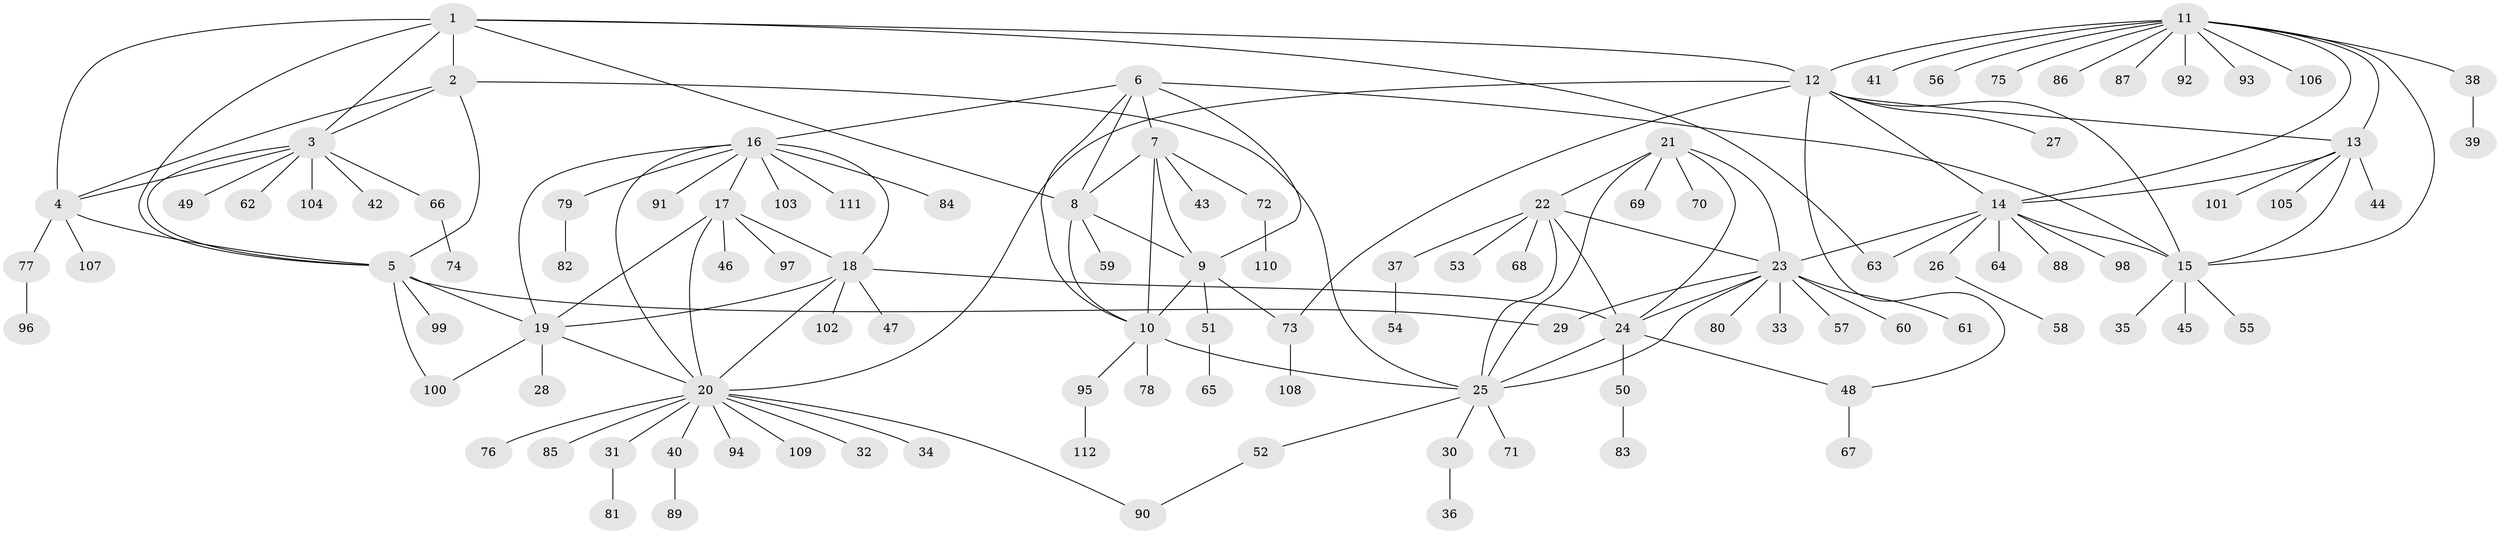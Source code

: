 // Generated by graph-tools (version 1.1) at 2025/54/03/09/25 04:54:43]
// undirected, 112 vertices, 153 edges
graph export_dot {
graph [start="1"]
  node [color=gray90,style=filled];
  1;
  2;
  3;
  4;
  5;
  6;
  7;
  8;
  9;
  10;
  11;
  12;
  13;
  14;
  15;
  16;
  17;
  18;
  19;
  20;
  21;
  22;
  23;
  24;
  25;
  26;
  27;
  28;
  29;
  30;
  31;
  32;
  33;
  34;
  35;
  36;
  37;
  38;
  39;
  40;
  41;
  42;
  43;
  44;
  45;
  46;
  47;
  48;
  49;
  50;
  51;
  52;
  53;
  54;
  55;
  56;
  57;
  58;
  59;
  60;
  61;
  62;
  63;
  64;
  65;
  66;
  67;
  68;
  69;
  70;
  71;
  72;
  73;
  74;
  75;
  76;
  77;
  78;
  79;
  80;
  81;
  82;
  83;
  84;
  85;
  86;
  87;
  88;
  89;
  90;
  91;
  92;
  93;
  94;
  95;
  96;
  97;
  98;
  99;
  100;
  101;
  102;
  103;
  104;
  105;
  106;
  107;
  108;
  109;
  110;
  111;
  112;
  1 -- 2;
  1 -- 3;
  1 -- 4;
  1 -- 5;
  1 -- 8;
  1 -- 12;
  1 -- 63;
  2 -- 3;
  2 -- 4;
  2 -- 5;
  2 -- 25;
  3 -- 4;
  3 -- 5;
  3 -- 42;
  3 -- 49;
  3 -- 62;
  3 -- 66;
  3 -- 104;
  4 -- 5;
  4 -- 77;
  4 -- 107;
  5 -- 19;
  5 -- 29;
  5 -- 99;
  5 -- 100;
  6 -- 7;
  6 -- 8;
  6 -- 9;
  6 -- 10;
  6 -- 15;
  6 -- 16;
  7 -- 8;
  7 -- 9;
  7 -- 10;
  7 -- 43;
  7 -- 72;
  8 -- 9;
  8 -- 10;
  8 -- 59;
  9 -- 10;
  9 -- 51;
  9 -- 73;
  10 -- 25;
  10 -- 78;
  10 -- 95;
  11 -- 12;
  11 -- 13;
  11 -- 14;
  11 -- 15;
  11 -- 38;
  11 -- 41;
  11 -- 56;
  11 -- 75;
  11 -- 86;
  11 -- 87;
  11 -- 92;
  11 -- 93;
  11 -- 106;
  12 -- 13;
  12 -- 14;
  12 -- 15;
  12 -- 20;
  12 -- 27;
  12 -- 48;
  12 -- 73;
  13 -- 14;
  13 -- 15;
  13 -- 44;
  13 -- 101;
  13 -- 105;
  14 -- 15;
  14 -- 23;
  14 -- 26;
  14 -- 63;
  14 -- 64;
  14 -- 88;
  14 -- 98;
  15 -- 35;
  15 -- 45;
  15 -- 55;
  16 -- 17;
  16 -- 18;
  16 -- 19;
  16 -- 20;
  16 -- 79;
  16 -- 84;
  16 -- 91;
  16 -- 103;
  16 -- 111;
  17 -- 18;
  17 -- 19;
  17 -- 20;
  17 -- 46;
  17 -- 97;
  18 -- 19;
  18 -- 20;
  18 -- 24;
  18 -- 47;
  18 -- 102;
  19 -- 20;
  19 -- 28;
  19 -- 100;
  20 -- 31;
  20 -- 32;
  20 -- 34;
  20 -- 40;
  20 -- 76;
  20 -- 85;
  20 -- 90;
  20 -- 94;
  20 -- 109;
  21 -- 22;
  21 -- 23;
  21 -- 24;
  21 -- 25;
  21 -- 69;
  21 -- 70;
  22 -- 23;
  22 -- 24;
  22 -- 25;
  22 -- 37;
  22 -- 53;
  22 -- 68;
  23 -- 24;
  23 -- 25;
  23 -- 29;
  23 -- 33;
  23 -- 57;
  23 -- 60;
  23 -- 61;
  23 -- 80;
  24 -- 25;
  24 -- 48;
  24 -- 50;
  25 -- 30;
  25 -- 52;
  25 -- 71;
  26 -- 58;
  30 -- 36;
  31 -- 81;
  37 -- 54;
  38 -- 39;
  40 -- 89;
  48 -- 67;
  50 -- 83;
  51 -- 65;
  52 -- 90;
  66 -- 74;
  72 -- 110;
  73 -- 108;
  77 -- 96;
  79 -- 82;
  95 -- 112;
}
